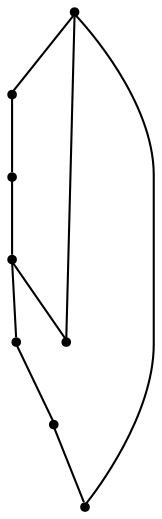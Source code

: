 graph {
  node [shape=point,comment="{\"directed\":false,\"doi\":\"10.1007/978-3-642-36763-2_33\",\"figure\":\"2\"}"]

  v0 [pos="1381.8024610567281,944.8110613401818"]
  v1 [pos="1301.096394470748,1087.4677155670433"]
  v2 [pos="1325.513946340629,1200.0215461444084"]
  v3 [pos="1222.291608579669,1172.189983429373"]
  v4 [pos="1266.3285601149917,803.4066274490579"]
  v5 [pos="1049.2627063511234,1180.0286887855748"]
  v6 [pos="1049.9965473823113,884.7095723202265"]
  v7 [pos="1006.5819037302944,1012.4242190685445"]

  v0 -- v1 [id="-1",pos="1381.8024610567281,944.8110613401818 1301.096394470748,1087.4677155670433 1301.096394470748,1087.4677155670433 1301.096394470748,1087.4677155670433"]
  v7 -- v6 [id="-2",pos="1006.5819037302944,1012.4242190685445 1049.9965473823113,884.7095723202265 1049.9965473823113,884.7095723202265 1049.9965473823113,884.7095723202265"]
  v5 -- v2 [id="-3",pos="1049.2627063511234,1180.0286887855748 1325.513946340629,1200.0215461444084 1325.513946340629,1200.0215461444084 1325.513946340629,1200.0215461444084"]
  v5 -- v7 [id="-4",pos="1049.2627063511234,1180.0286887855748 1006.5819037302944,1012.4242190685445 1006.5819037302944,1012.4242190685445 1006.5819037302944,1012.4242190685445"]
  v6 -- v4 [id="-5",pos="1049.9965473823113,884.7095723202265 1266.3285601149917,803.4066274490579 1266.3285601149917,803.4066274490579 1266.3285601149917,803.4066274490579"]
  v3 -- v5 [id="-6",pos="1222.291608579669,1172.189983429373 1049.2627063511234,1180.0286887855748 1049.2627063511234,1180.0286887855748 1049.2627063511234,1180.0286887855748"]
  v4 -- v0 [id="-7",pos="1266.3285601149917,803.4066274490579 1381.8024610567281,944.8110613401818 1381.8024610567281,944.8110613401818 1381.8024610567281,944.8110613401818"]
  v1 -- v3 [id="-8",pos="1301.096394470748,1087.4677155670433 1222.291608579669,1172.189983429373 1222.291608579669,1172.189983429373 1222.291608579669,1172.189983429373"]
  v2 -- v0 [id="-9",pos="1325.513946340629,1200.0215461444084 1381.8024610567281,944.8110613401818 1381.8024610567281,944.8110613401818 1381.8024610567281,944.8110613401818"]
}